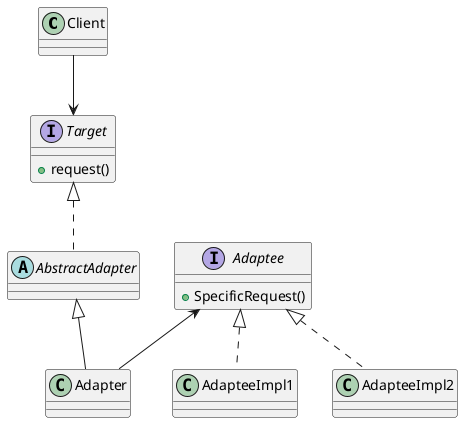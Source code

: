 @startuml

class Client
interface Target{
    +request()
}
abstract class AbstractAdapter
class Adapter
interface Adaptee{
    +SpecificRequest()
}
class AdapteeImpl1
class AdapteeImpl2
Client --> Target
Adaptee <|.. AdapteeImpl1
Adaptee <|.. AdapteeImpl2

Target <|.. AbstractAdapter
AbstractAdapter <|-- Adapter
Adaptee <-- Adapter



@enduml
